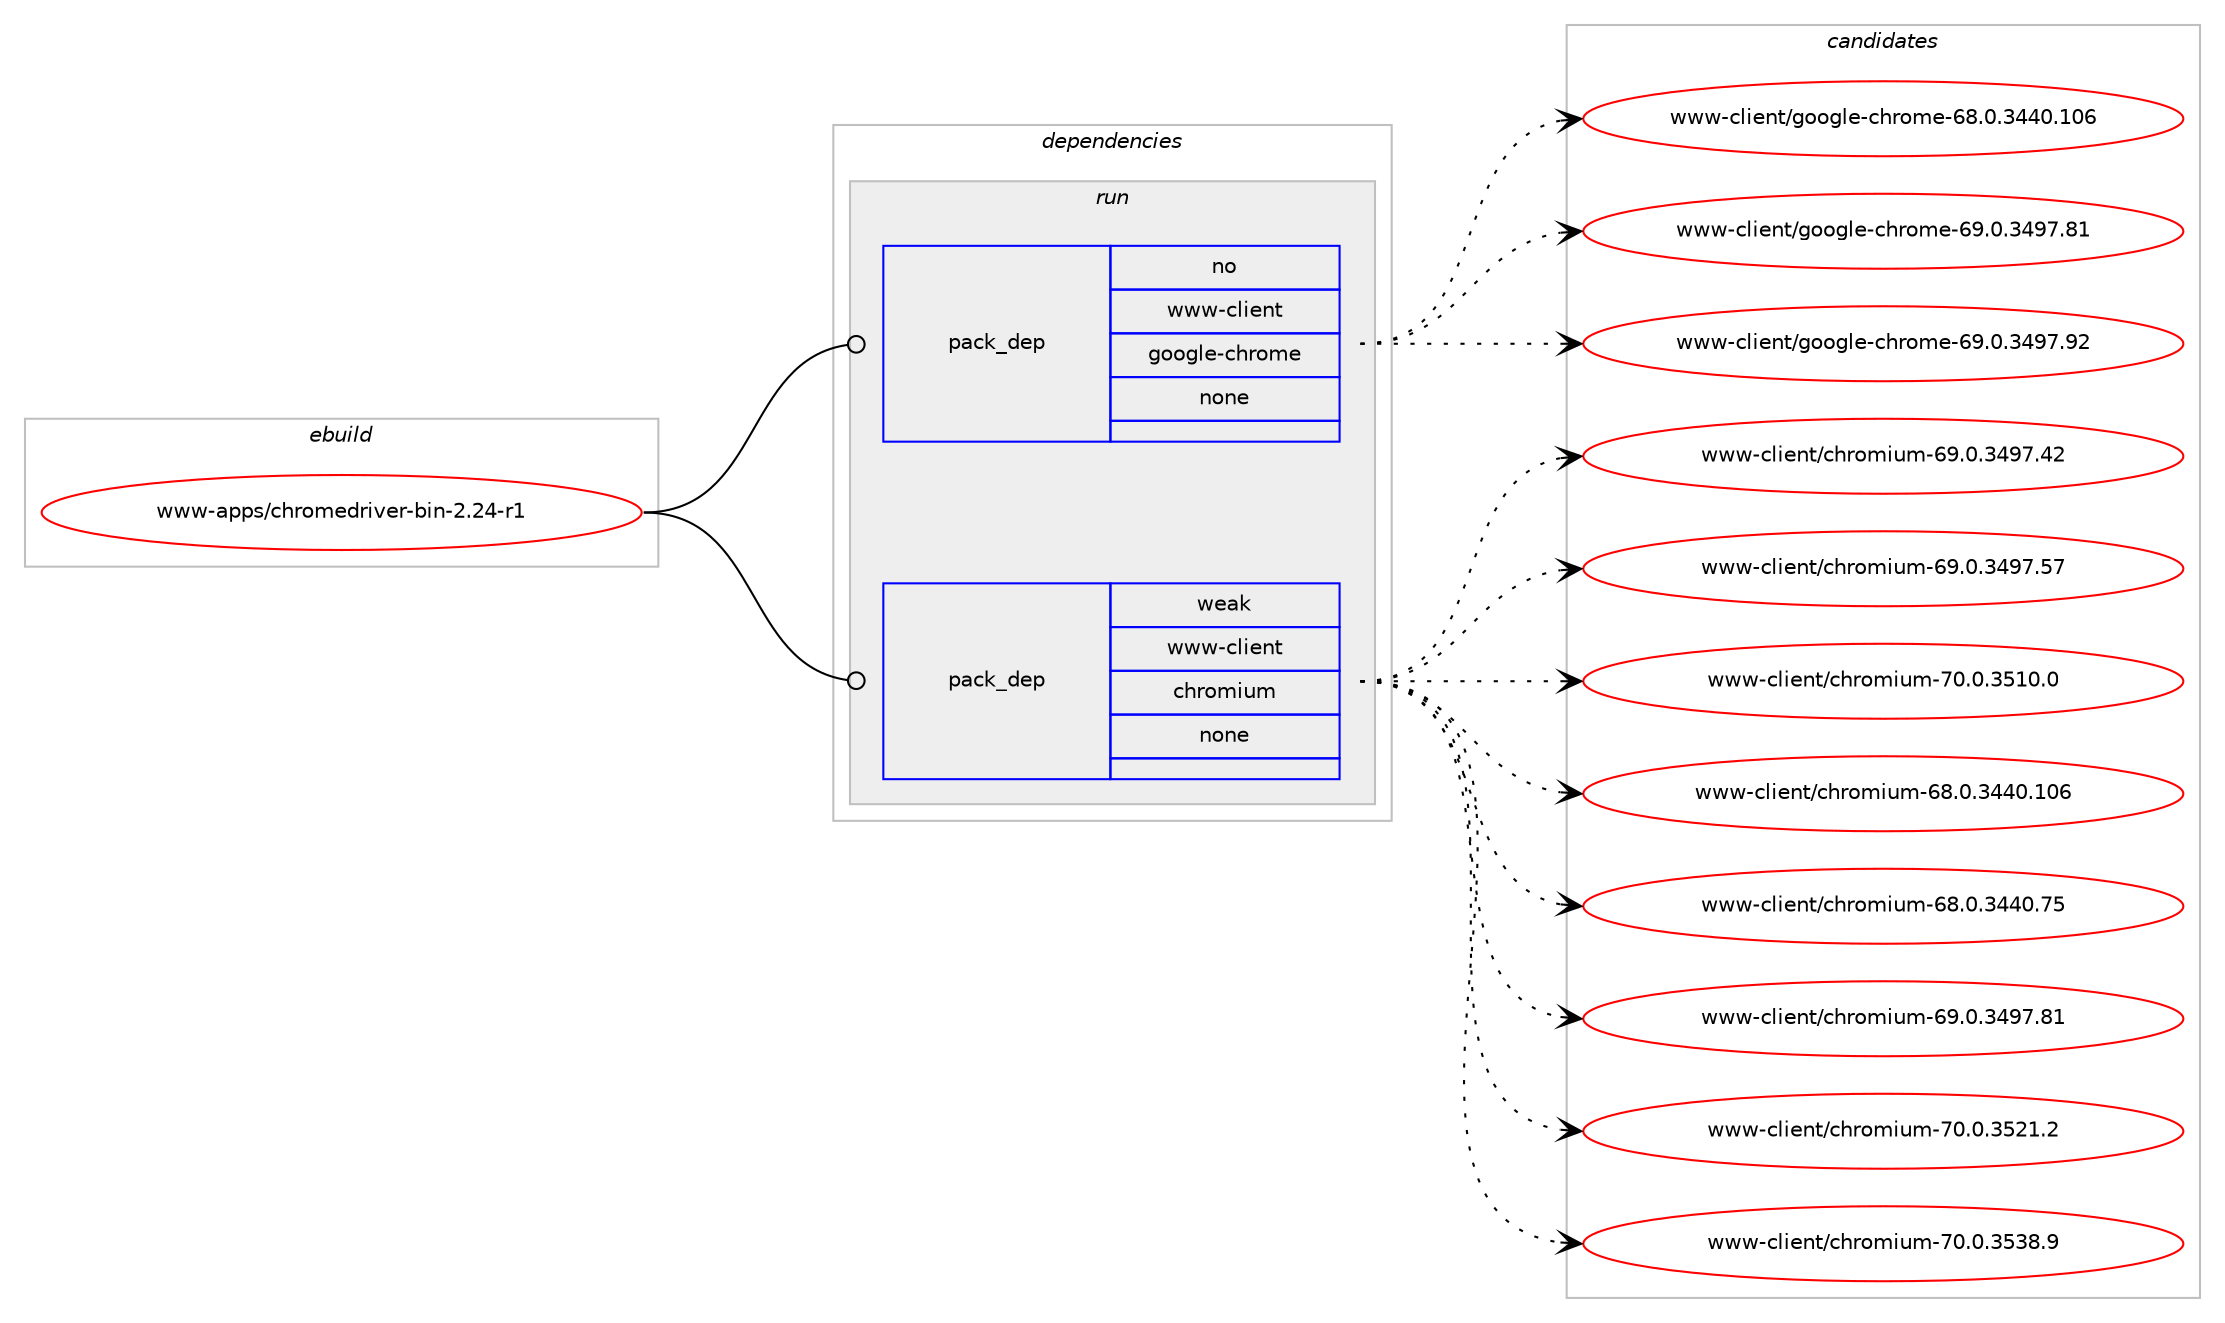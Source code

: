digraph prolog {

# *************
# Graph options
# *************

newrank=true;
concentrate=true;
compound=true;
graph [rankdir=LR,fontname=Helvetica,fontsize=10,ranksep=1.5];#, ranksep=2.5, nodesep=0.2];
edge  [arrowhead=vee];
node  [fontname=Helvetica,fontsize=10];

# **********
# The ebuild
# **********

subgraph cluster_leftcol {
color=gray;
rank=same;
label=<<i>ebuild</i>>;
id [label="www-apps/chromedriver-bin-2.24-r1", color=red, width=4, href="../www-apps/chromedriver-bin-2.24-r1.svg"];
}

# ****************
# The dependencies
# ****************

subgraph cluster_midcol {
color=gray;
label=<<i>dependencies</i>>;
subgraph cluster_compile {
fillcolor="#eeeeee";
style=filled;
label=<<i>compile</i>>;
}
subgraph cluster_compileandrun {
fillcolor="#eeeeee";
style=filled;
label=<<i>compile and run</i>>;
}
subgraph cluster_run {
fillcolor="#eeeeee";
style=filled;
label=<<i>run</i>>;
subgraph pack2710 {
dependency3781 [label=<<TABLE BORDER="0" CELLBORDER="1" CELLSPACING="0" CELLPADDING="4" WIDTH="220"><TR><TD ROWSPAN="6" CELLPADDING="30">pack_dep</TD></TR><TR><TD WIDTH="110">no</TD></TR><TR><TD>www-client</TD></TR><TR><TD>google-chrome</TD></TR><TR><TD>none</TD></TR><TR><TD></TD></TR></TABLE>>, shape=none, color=blue];
}
id:e -> dependency3781:w [weight=20,style="solid",arrowhead="odot"];
subgraph pack2711 {
dependency3782 [label=<<TABLE BORDER="0" CELLBORDER="1" CELLSPACING="0" CELLPADDING="4" WIDTH="220"><TR><TD ROWSPAN="6" CELLPADDING="30">pack_dep</TD></TR><TR><TD WIDTH="110">weak</TD></TR><TR><TD>www-client</TD></TR><TR><TD>chromium</TD></TR><TR><TD>none</TD></TR><TR><TD></TD></TR></TABLE>>, shape=none, color=blue];
}
id:e -> dependency3782:w [weight=20,style="solid",arrowhead="odot"];
}
}

# **************
# The candidates
# **************

subgraph cluster_choices {
rank=same;
color=gray;
label=<<i>candidates</i>>;

subgraph choice2710 {
color=black;
nodesep=1;
choice11911911945991081051011101164710311111110310810145991041141111091014554564648465152524846494854 [label="www-client/google-chrome-68.0.3440.106", color=red, width=4,href="../www-client/google-chrome-68.0.3440.106.svg"];
choice119119119459910810510111011647103111111103108101459910411411110910145545746484651525755465649 [label="www-client/google-chrome-69.0.3497.81", color=red, width=4,href="../www-client/google-chrome-69.0.3497.81.svg"];
choice119119119459910810510111011647103111111103108101459910411411110910145545746484651525755465750 [label="www-client/google-chrome-69.0.3497.92", color=red, width=4,href="../www-client/google-chrome-69.0.3497.92.svg"];
dependency3781:e -> choice11911911945991081051011101164710311111110310810145991041141111091014554564648465152524846494854:w [style=dotted,weight="100"];
dependency3781:e -> choice119119119459910810510111011647103111111103108101459910411411110910145545746484651525755465649:w [style=dotted,weight="100"];
dependency3781:e -> choice119119119459910810510111011647103111111103108101459910411411110910145545746484651525755465750:w [style=dotted,weight="100"];
}
subgraph choice2711 {
color=black;
nodesep=1;
choice1191191194599108105101110116479910411411110910511710945545746484651525755465250 [label="www-client/chromium-69.0.3497.42", color=red, width=4,href="../www-client/chromium-69.0.3497.42.svg"];
choice1191191194599108105101110116479910411411110910511710945545746484651525755465355 [label="www-client/chromium-69.0.3497.57", color=red, width=4,href="../www-client/chromium-69.0.3497.57.svg"];
choice11911911945991081051011101164799104114111109105117109455548464846515349484648 [label="www-client/chromium-70.0.3510.0", color=red, width=4,href="../www-client/chromium-70.0.3510.0.svg"];
choice119119119459910810510111011647991041141111091051171094554564648465152524846494854 [label="www-client/chromium-68.0.3440.106", color=red, width=4,href="../www-client/chromium-68.0.3440.106.svg"];
choice1191191194599108105101110116479910411411110910511710945545646484651525248465553 [label="www-client/chromium-68.0.3440.75", color=red, width=4,href="../www-client/chromium-68.0.3440.75.svg"];
choice1191191194599108105101110116479910411411110910511710945545746484651525755465649 [label="www-client/chromium-69.0.3497.81", color=red, width=4,href="../www-client/chromium-69.0.3497.81.svg"];
choice11911911945991081051011101164799104114111109105117109455548464846515350494650 [label="www-client/chromium-70.0.3521.2", color=red, width=4,href="../www-client/chromium-70.0.3521.2.svg"];
choice11911911945991081051011101164799104114111109105117109455548464846515351564657 [label="www-client/chromium-70.0.3538.9", color=red, width=4,href="../www-client/chromium-70.0.3538.9.svg"];
dependency3782:e -> choice1191191194599108105101110116479910411411110910511710945545746484651525755465250:w [style=dotted,weight="100"];
dependency3782:e -> choice1191191194599108105101110116479910411411110910511710945545746484651525755465355:w [style=dotted,weight="100"];
dependency3782:e -> choice11911911945991081051011101164799104114111109105117109455548464846515349484648:w [style=dotted,weight="100"];
dependency3782:e -> choice119119119459910810510111011647991041141111091051171094554564648465152524846494854:w [style=dotted,weight="100"];
dependency3782:e -> choice1191191194599108105101110116479910411411110910511710945545646484651525248465553:w [style=dotted,weight="100"];
dependency3782:e -> choice1191191194599108105101110116479910411411110910511710945545746484651525755465649:w [style=dotted,weight="100"];
dependency3782:e -> choice11911911945991081051011101164799104114111109105117109455548464846515350494650:w [style=dotted,weight="100"];
dependency3782:e -> choice11911911945991081051011101164799104114111109105117109455548464846515351564657:w [style=dotted,weight="100"];
}
}

}
